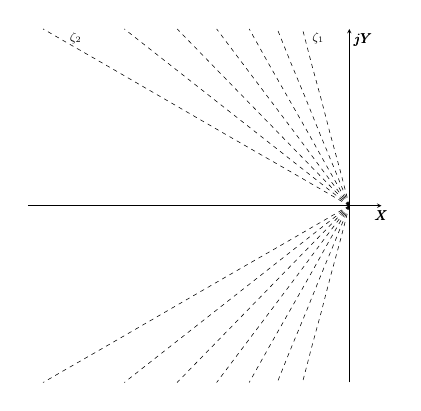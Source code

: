 % This file was created by matlab2tikz.
%
%The latest updates can be retrieved from
%  http://www.mathworks.com/matlabcentral/fileexchange/22022-matlab2tikz-matlab2tikz
%where you can also make suggestions and rate matlab2tikz.
%
\begin{tikzpicture}[scale = 0.505]

\begin{axis}[%
  axis lines=center,
  width=3.5in,
  height=3.5in,
  scale only axis,
  xmin=-0.7,
  xmax=0.07,
  ymin=-0.5,
  ymax=0.5,
  xtick=\empty,
  ytick=\empty,
  xticklabel style={anchor=south west},
  x label style={anchor=north},
  xlabel={$\pmb{X}$},
  ylabel={$\pmb{jY}$}
]
\addplot [color=black, dashed, forget plot]
  table[row sep=crcr]{%
-0	0\\
-0.02	0.1\\
-0.041	0.2\\
-0.061	0.3\\
-0.082	0.4\\
-0.102	0.5\\
};
\addplot [color=black, dashed, forget plot]
  table[row sep=crcr]{%
-0	-0\\
-0.02	-0.1\\
-0.041	-0.2\\
-0.061	-0.3\\
-0.082	-0.4\\
-0.102	-0.5\\
};
\addplot [color=black, dashed, forget plot]
  table[row sep=crcr]{%
-0	0\\
-0.031	0.1\\
-0.063	0.2\\
-0.094	0.3\\
-0.126	0.4\\
-0.157	0.5\\
};
\addplot [color=black, dashed, forget plot]
  table[row sep=crcr]{%
-0	-0\\
-0.031	-0.1\\
-0.063	-0.2\\
-0.094	-0.3\\
-0.126	-0.4\\
-0.157	-0.5\\
};
\addplot [color=black, dashed, forget plot]
  table[row sep=crcr]{%
-0	0\\
-0.044	0.1\\
-0.087	0.2\\
-0.131	0.3\\
-0.175	0.4\\
-0.218	0.5\\
};
\addplot [color=black, dashed, forget plot]
  table[row sep=crcr]{%
-0	-0\\
-0.044	-0.1\\
-0.087	-0.2\\
-0.131	-0.3\\
-0.175	-0.4\\
-0.218	-0.5\\
};
\addplot [color=black, dashed, forget plot]
  table[row sep=crcr]{%
-0	0\\
-0.058	0.1\\
-0.115	0.2\\
-0.173	0.3\\
-0.231	0.4\\
-0.289	0.5\\
};
\addplot [color=black, dashed, forget plot]
  table[row sep=crcr]{%
-0	-0\\
-0.058	-0.1\\
-0.115	-0.2\\
-0.173	-0.3\\
-0.231	-0.4\\
-0.289	-0.5\\
};
\addplot [color=black, dashed, forget plot]
  table[row sep=crcr]{%
-0	0\\
-0.075	0.1\\
-0.15	0.2\\
-0.225	0.3\\
-0.3	0.4\\
-0.375	0.5\\
};
\addplot [color=black, dashed, forget plot]
  table[row sep=crcr]{%
-0	-0\\
-0.075	-0.1\\
-0.15	-0.2\\
-0.225	-0.3\\
-0.3	-0.4\\
-0.375	-0.5\\
};
\addplot [color=black, dashed, forget plot]
  table[row sep=crcr]{%
-0	0\\
-0.098	0.1\\
-0.196	0.2\\
-0.294	0.3\\
-0.392	0.4\\
-0.49	0.5\\
};
\addplot [color=black, dashed, forget plot]
  table[row sep=crcr]{%
-0	-0\\
-0.098	-0.1\\
-0.196	-0.2\\
-0.294	-0.3\\
-0.392	-0.4\\
-0.49	-0.5\\
};
\addplot [color=black, dashed, forget plot]
  table[row sep=crcr]{%
-0	0\\
-0.133	0.1\\
-0.267	0.2\\
-0.4	0.3\\
-0.533	0.4\\
-0.667	0.5\\
};
\addplot [color=black, dashed, forget plot]
  table[row sep=crcr]{%
-0	-0\\
-0.133	-0.1\\
-0.267	-0.2\\
-0.4	-0.3\\
-0.533	-0.4\\
-0.667	-0.5\\
};
\end{axis}

\draw (7.3,8.4) node[scale = 0.505, anchor=south] {\small $\zeta_1$};
\draw (1.2,8.4) node[scale = 0.505, anchor=south] {\small $\zeta_2$};

\end{tikzpicture}%